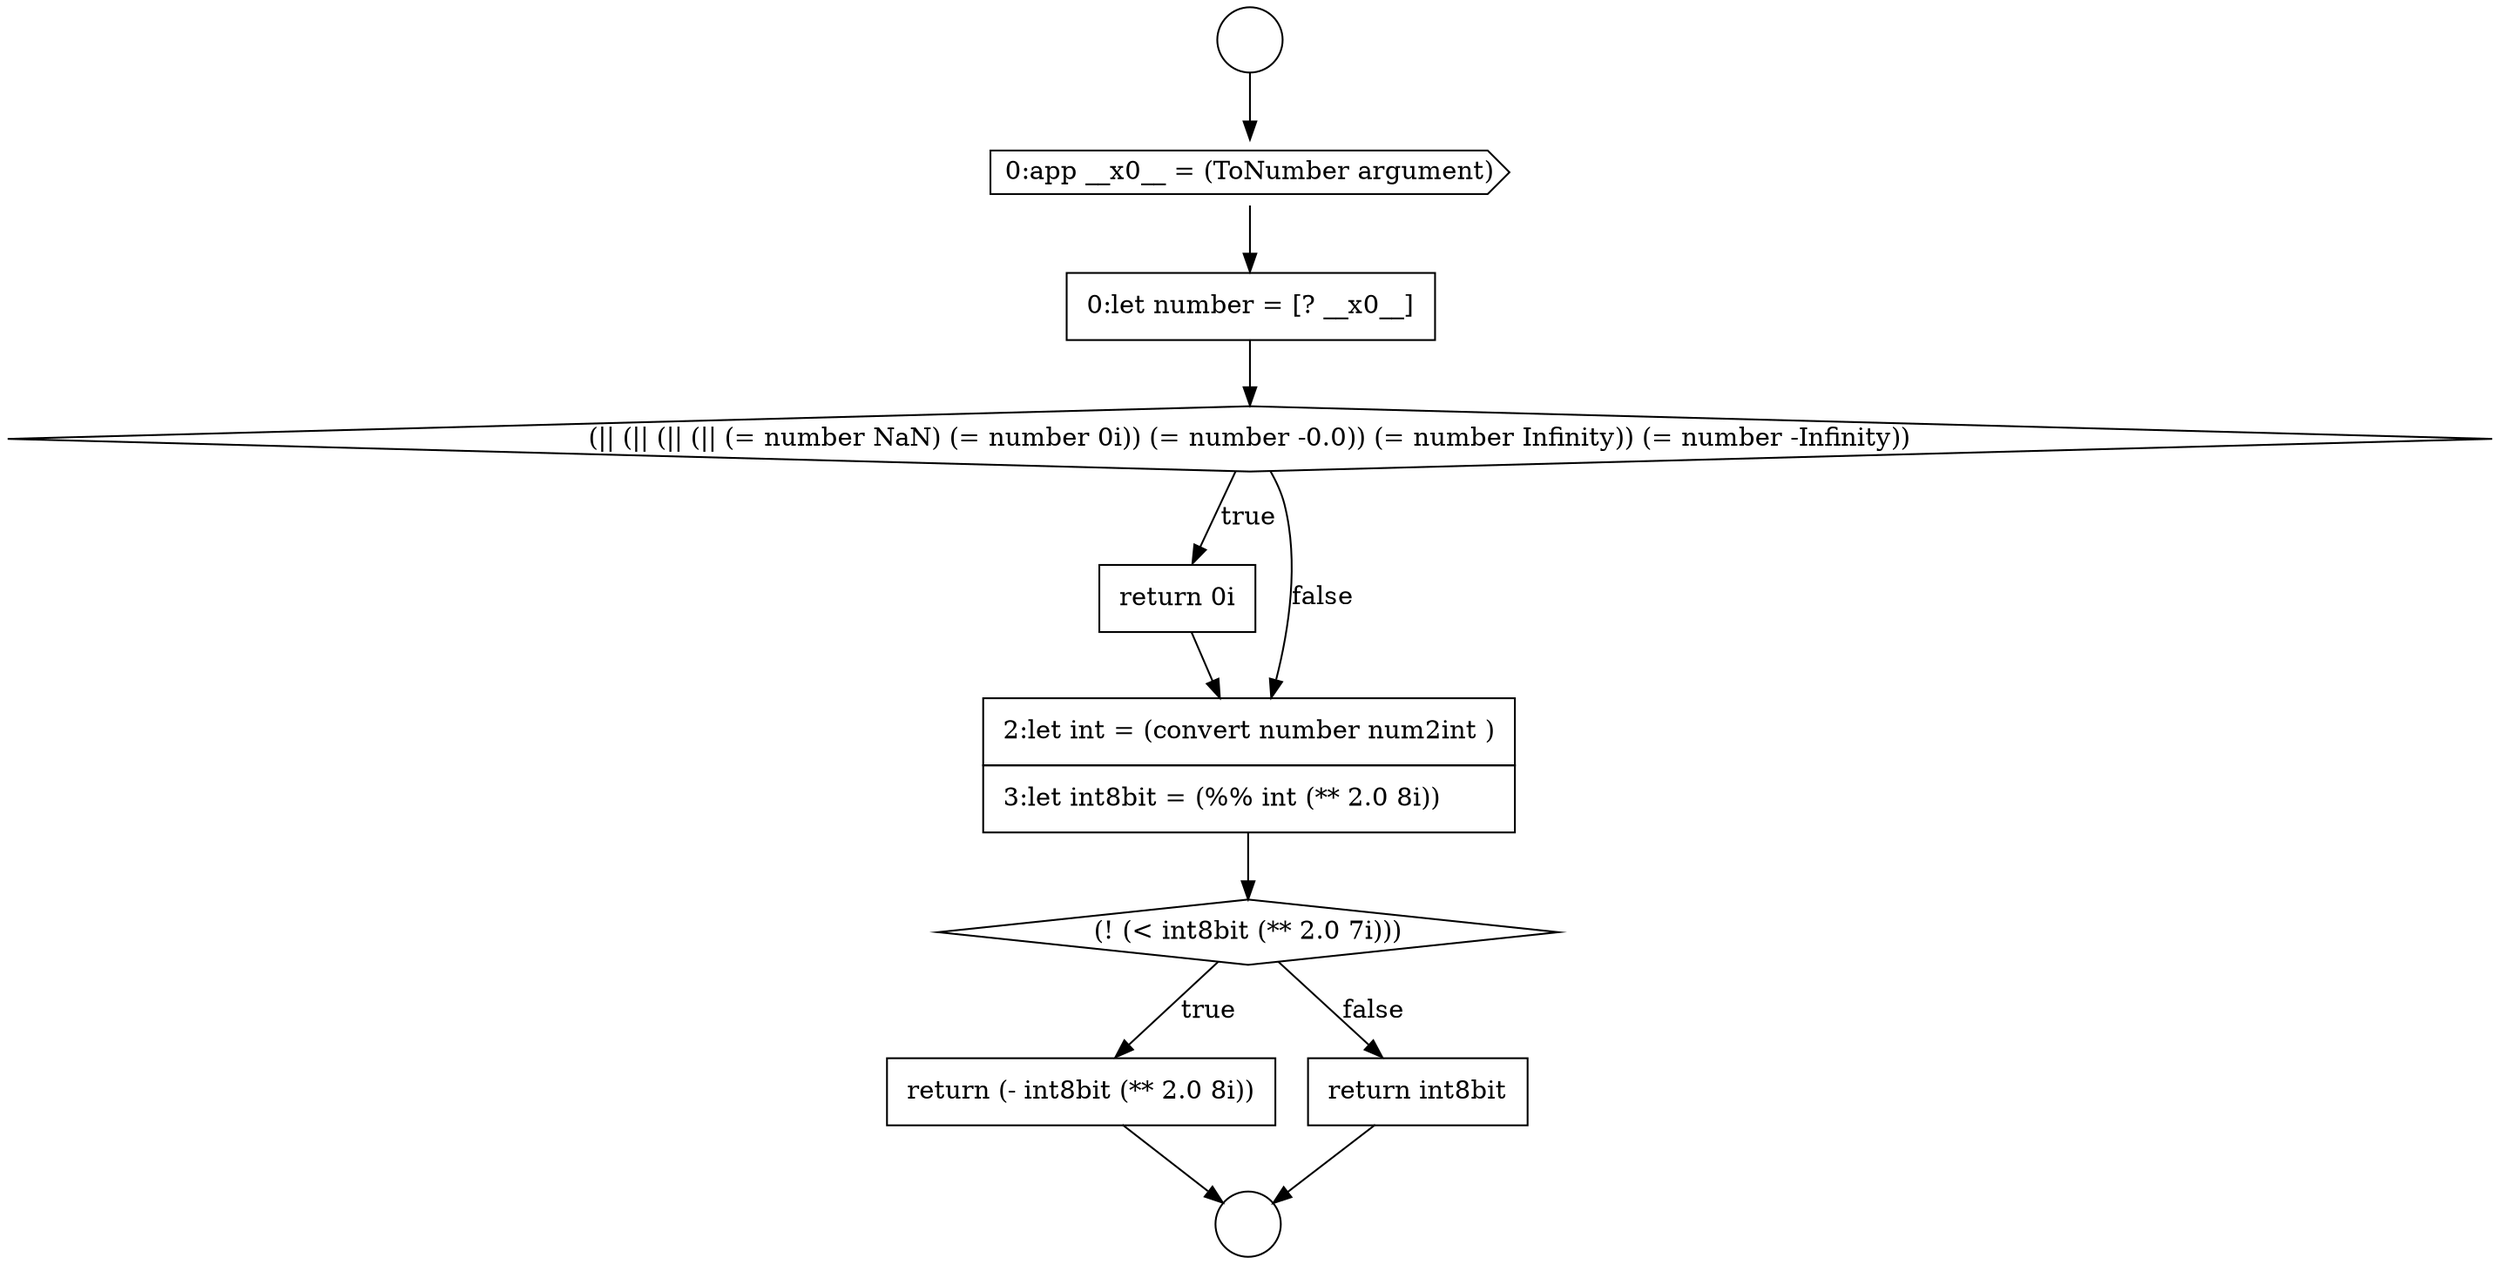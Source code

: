 digraph {
  node320 [shape=diamond, label=<<font color="black">(|| (|| (|| (|| (= number NaN) (= number 0i)) (= number -0.0)) (= number Infinity)) (= number -Infinity))</font>> color="black" fillcolor="white" style=filled]
  node321 [shape=none, margin=0, label=<<font color="black">
    <table border="0" cellborder="1" cellspacing="0" cellpadding="10">
      <tr><td align="left">return 0i</td></tr>
    </table>
  </font>> color="black" fillcolor="white" style=filled]
  node324 [shape=none, margin=0, label=<<font color="black">
    <table border="0" cellborder="1" cellspacing="0" cellpadding="10">
      <tr><td align="left">return (- int8bit (** 2.0 8i))</td></tr>
    </table>
  </font>> color="black" fillcolor="white" style=filled]
  node317 [shape=circle label=" " color="black" fillcolor="white" style=filled]
  node318 [shape=cds, label=<<font color="black">0:app __x0__ = (ToNumber argument)</font>> color="black" fillcolor="white" style=filled]
  node323 [shape=diamond, label=<<font color="black">(! (&lt; int8bit (** 2.0 7i)))</font>> color="black" fillcolor="white" style=filled]
  node319 [shape=none, margin=0, label=<<font color="black">
    <table border="0" cellborder="1" cellspacing="0" cellpadding="10">
      <tr><td align="left">0:let number = [? __x0__]</td></tr>
    </table>
  </font>> color="black" fillcolor="white" style=filled]
  node322 [shape=none, margin=0, label=<<font color="black">
    <table border="0" cellborder="1" cellspacing="0" cellpadding="10">
      <tr><td align="left">2:let int = (convert number num2int )</td></tr>
      <tr><td align="left">3:let int8bit = (%% int (** 2.0 8i))</td></tr>
    </table>
  </font>> color="black" fillcolor="white" style=filled]
  node325 [shape=none, margin=0, label=<<font color="black">
    <table border="0" cellborder="1" cellspacing="0" cellpadding="10">
      <tr><td align="left">return int8bit</td></tr>
    </table>
  </font>> color="black" fillcolor="white" style=filled]
  node316 [shape=circle label=" " color="black" fillcolor="white" style=filled]
  node322 -> node323 [ color="black"]
  node325 -> node317 [ color="black"]
  node318 -> node319 [ color="black"]
  node324 -> node317 [ color="black"]
  node320 -> node321 [label=<<font color="black">true</font>> color="black"]
  node320 -> node322 [label=<<font color="black">false</font>> color="black"]
  node323 -> node324 [label=<<font color="black">true</font>> color="black"]
  node323 -> node325 [label=<<font color="black">false</font>> color="black"]
  node321 -> node322 [ color="black"]
  node316 -> node318 [ color="black"]
  node319 -> node320 [ color="black"]
}
